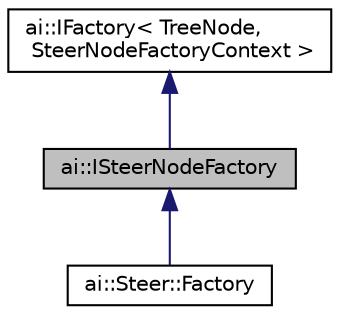 digraph "ai::ISteerNodeFactory"
{
  edge [fontname="Helvetica",fontsize="10",labelfontname="Helvetica",labelfontsize="10"];
  node [fontname="Helvetica",fontsize="10",shape=record];
  Node1 [label="ai::ISteerNodeFactory",height=0.2,width=0.4,color="black", fillcolor="grey75", style="filled", fontcolor="black"];
  Node2 -> Node1 [dir="back",color="midnightblue",fontsize="10",style="solid",fontname="Helvetica"];
  Node2 [label="ai::IFactory\< TreeNode,\l SteerNodeFactoryContext \>",height=0.2,width=0.4,color="black", fillcolor="white", style="filled",URL="$classai_1_1IFactory.html"];
  Node1 -> Node3 [dir="back",color="midnightblue",fontsize="10",style="solid",fontname="Helvetica"];
  Node3 [label="ai::Steer::Factory",height=0.2,width=0.4,color="black", fillcolor="white", style="filled",URL="$classai_1_1Steer_1_1Factory.html"];
}
